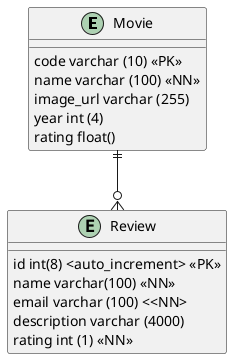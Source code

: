 @startuml

Entity Movie {
      code varchar (10) <<PK>>
      name varchar (100) <<NN>>
      image_url varchar (255)
      year int (4)
      rating float()
}

Entity Review {
      id int(8) <auto_increment> <<PK>>
      name varchar(100) <<NN>>
      email varchar (100) <<NN>
      description varchar (4000)
      rating int (1) <<NN>>
}

Movie ||--o{ Review 




@enduml